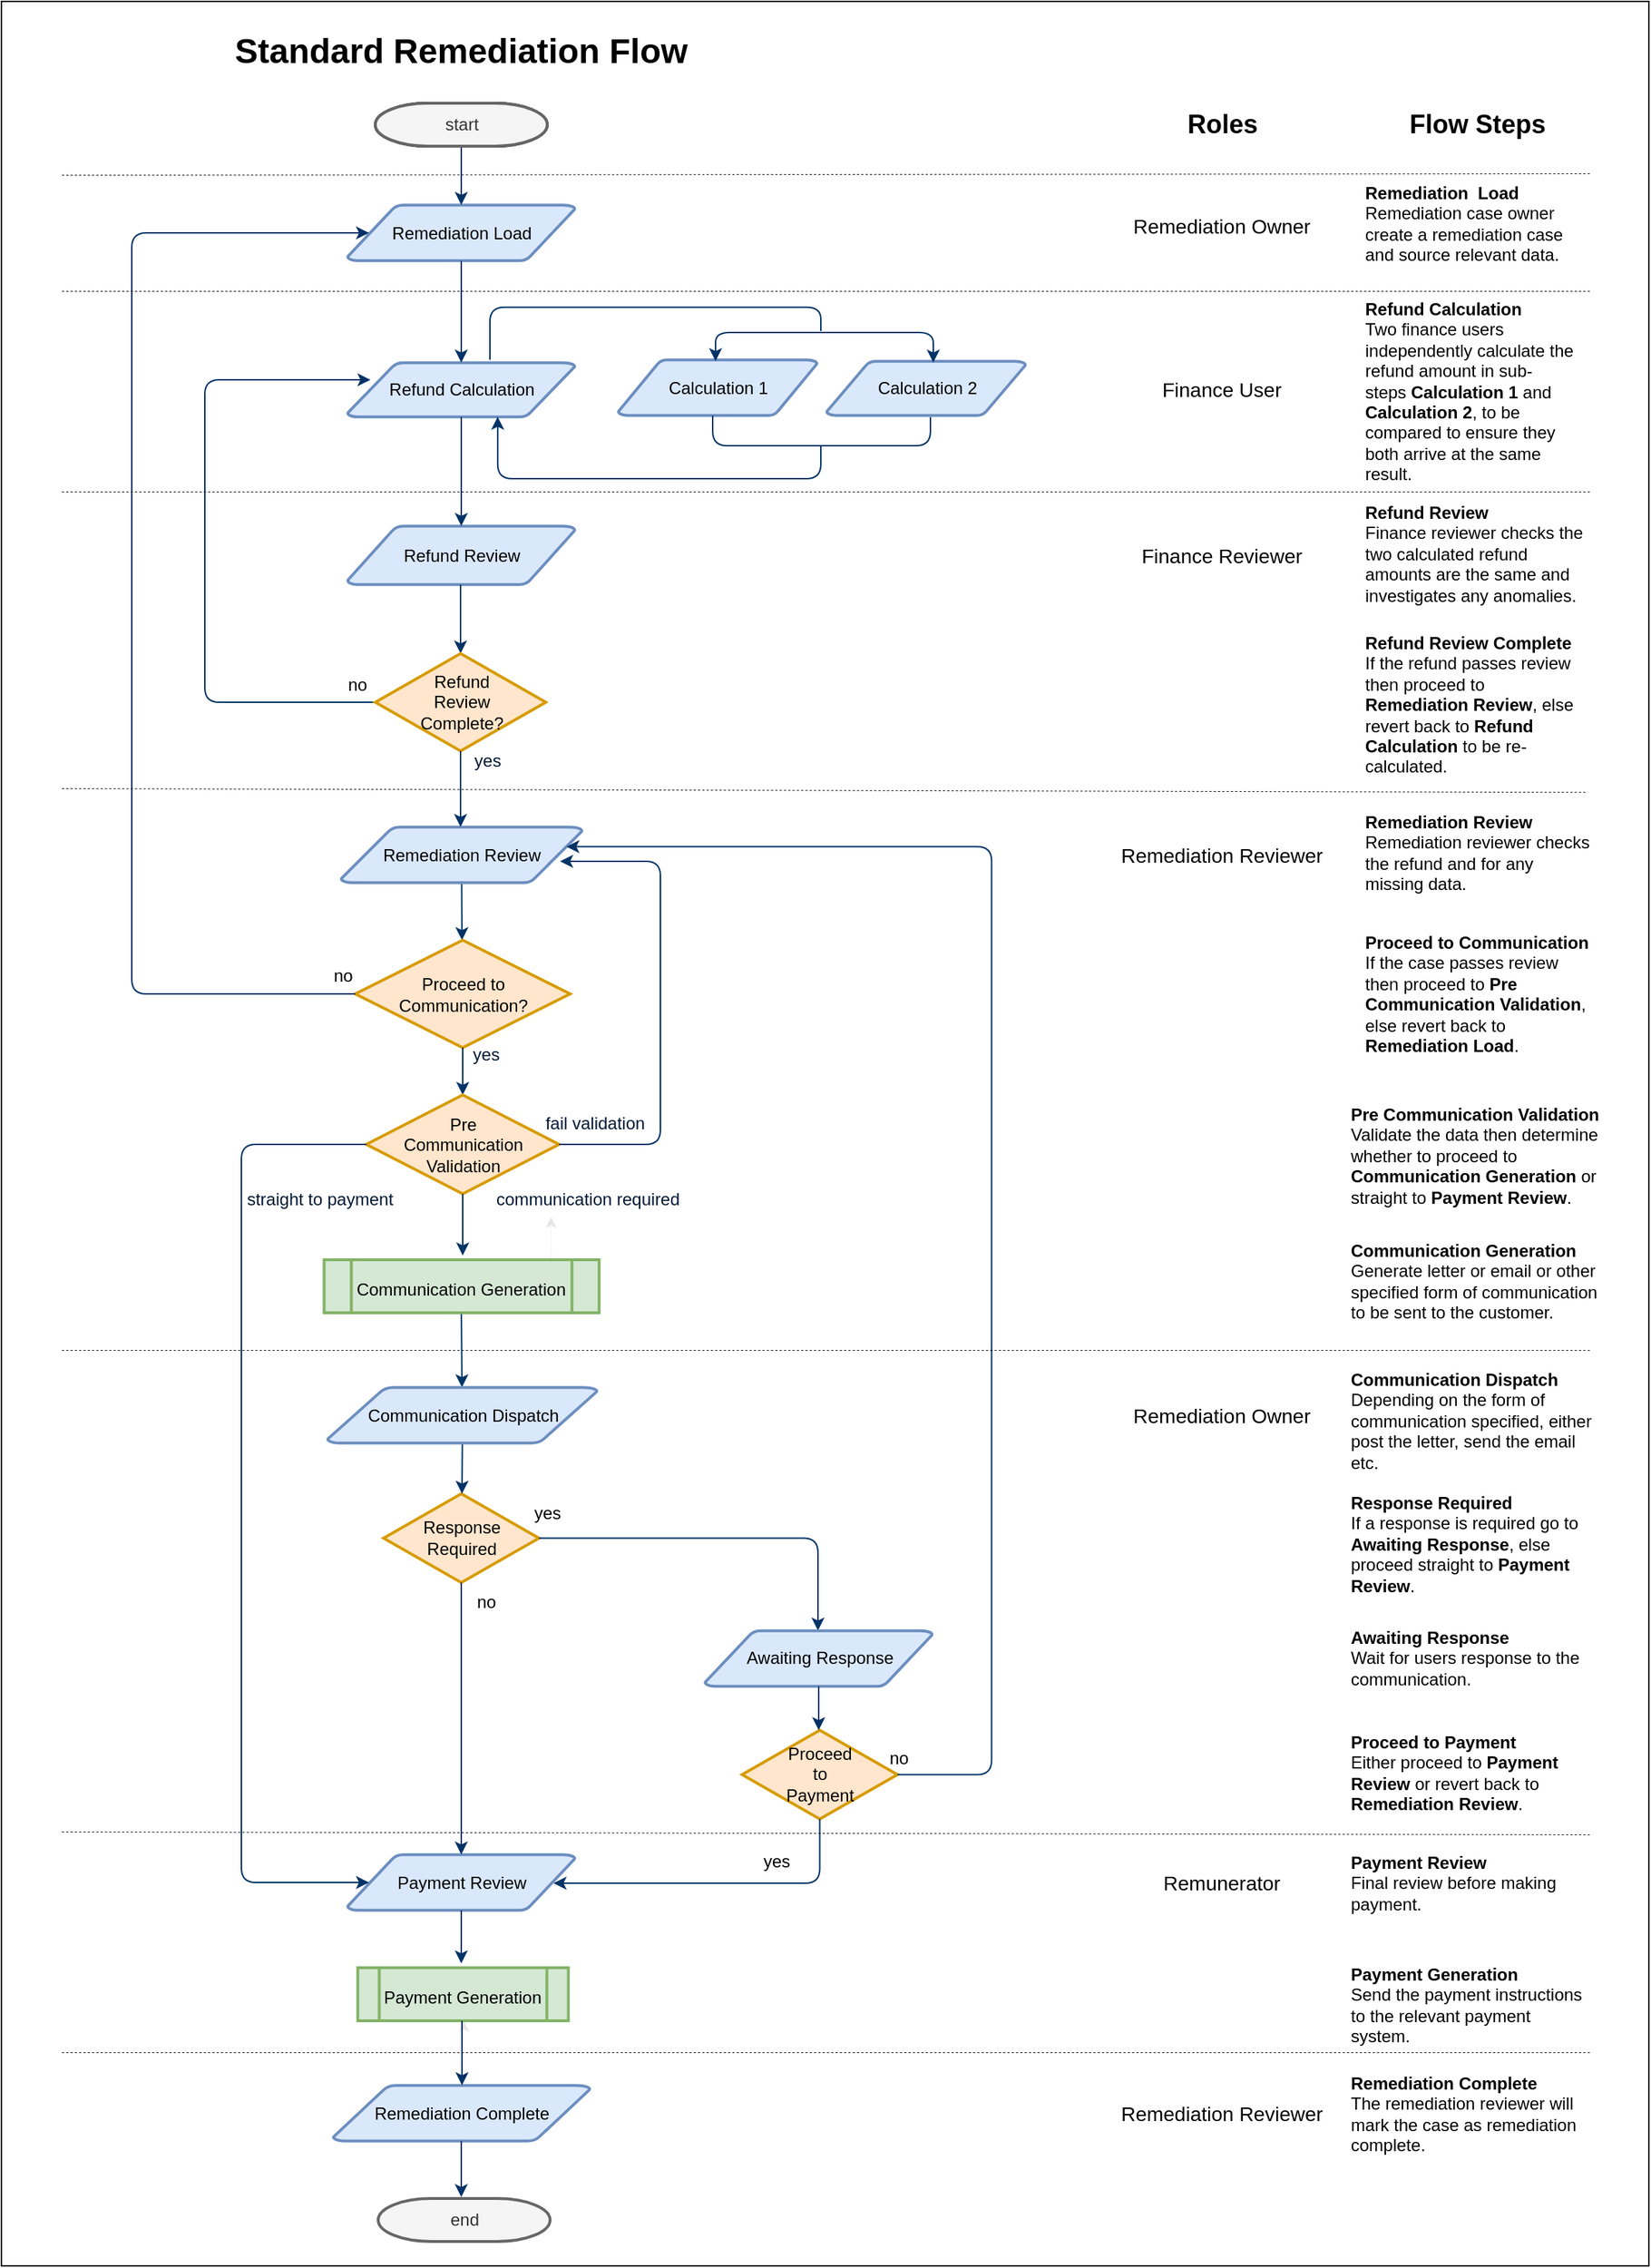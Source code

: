 <mxfile version="18.1.2" type="device"><diagram id="6a731a19-8d31-9384-78a2-239565b7b9f0" name="Page-1"><mxGraphModel dx="1247" dy="699" grid="1" gridSize="10" guides="1" tooltips="1" connect="1" arrows="1" fold="1" page="1" pageScale="1" pageWidth="1169" pageHeight="827" background="none" math="0" shadow="0"><root><mxCell id="0"/><mxCell id="1" parent="0"/><mxCell id="ip6nH6gP3TSkzvol2YIc-72" value="" style="rounded=0;whiteSpace=wrap;html=1;" vertex="1" parent="1"><mxGeometry x="10" y="10" width="1150" height="1580" as="geometry"/></mxCell><mxCell id="2" value="start" style="shape=mxgraph.flowchart.terminator;strokeWidth=2;gradientColor=none;gradientDirection=north;fontStyle=0;html=1;" parent="1" vertex="1"><mxGeometry x="271" y="81" width="120" height="30" as="geometry"/></mxCell><mxCell id="3" value="Remediation Load" style="shape=mxgraph.flowchart.data;strokeWidth=2;gradientDirection=north;fontStyle=0;html=1;fillColor=#dae8fc;strokeColor=#6c8ebf;" parent="1" vertex="1"><mxGeometry x="251.5" y="152" width="159" height="39" as="geometry"/></mxCell><mxCell id="4" value="Refund Calculation" style="shape=mxgraph.flowchart.data;strokeWidth=2;gradientDirection=north;fontStyle=0;html=1;fillColor=#dae8fc;strokeColor=#6c8ebf;" parent="1" vertex="1"><mxGeometry x="251.5" y="262" width="159" height="38" as="geometry"/></mxCell><mxCell id="7" style="fontStyle=1;strokeColor=#003366;strokeWidth=1;html=1;" parent="1" source="2" target="3" edge="1"><mxGeometry relative="1" as="geometry"/></mxCell><mxCell id="9" style="fontStyle=1;strokeColor=#003366;strokeWidth=1;html=1;exitX=0.5;exitY=1;exitDx=0;exitDy=0;exitPerimeter=0;" parent="1" source="3" target="4" edge="1"><mxGeometry relative="1" as="geometry"><mxPoint x="329.5" y="251" as="sourcePoint"/><mxPoint x="330" y="301" as="targetPoint"/></mxGeometry></mxCell><mxCell id="13" value="Refund Review" style="shape=mxgraph.flowchart.data;strokeWidth=2;gradientDirection=north;fontStyle=0;html=1;fillColor=#dae8fc;strokeColor=#6c8ebf;" parent="1" vertex="1"><mxGeometry x="251.5" y="376" width="159" height="41" as="geometry"/></mxCell><mxCell id="17" value="" style="edgeStyle=elbowEdgeStyle;elbow=horizontal;fontStyle=1;strokeColor=#003366;strokeWidth=1;html=1;" parent="1" source="4" target="13" edge="1"><mxGeometry x="11" y="53" width="100" height="100" as="geometry"><mxPoint x="11" y="153" as="sourcePoint"/><mxPoint x="111" y="53" as="targetPoint"/></mxGeometry></mxCell><mxCell id="21" value="" style="edgeStyle=elbowEdgeStyle;elbow=horizontal;fontStyle=1;strokeColor=#003366;strokeWidth=1;html=1;entryX=0.5;entryY=0;entryDx=0;entryDy=0;entryPerimeter=0;" parent="1" source="13" target="iM50HXTW-VpUCicbooZw-65" edge="1"><mxGeometry x="11" y="63" width="100" height="100" as="geometry"><mxPoint x="11" y="163" as="sourcePoint"/><mxPoint x="332" y="623" as="targetPoint"/></mxGeometry></mxCell><mxCell id="23" value="" style="edgeStyle=elbowEdgeStyle;elbow=horizontal;exitX=0.5;exitY=1;exitPerimeter=0;fontStyle=1;strokeColor=#003366;strokeWidth=1;html=1;exitDx=0;exitDy=0;entryX=0.5;entryY=0;entryDx=0;entryDy=0;entryPerimeter=0;" parent="1" source="iM50HXTW-VpUCicbooZw-66" target="iM50HXTW-VpUCicbooZw-68" edge="1"><mxGeometry x="10" y="-47" width="100" height="100" as="geometry"><mxPoint x="331" y="813" as="sourcePoint"/><mxPoint x="332" y="646" as="targetPoint"/><Array as="points"/></mxGeometry></mxCell><mxCell id="24" value="Response &lt;br&gt;Required" style="shape=mxgraph.flowchart.decision;strokeWidth=2;gradientDirection=north;fontStyle=0;html=1;fillColor=#ffe6cc;strokeColor=#d79b00;" parent="1" vertex="1"><mxGeometry x="276.75" y="1051.25" width="108.5" height="62" as="geometry"/></mxCell><mxCell id="27" value="yes" style="text;fontStyle=0;html=1;strokeColor=none;gradientColor=none;fillColor=none;strokeWidth=2;" parent="1" vertex="1"><mxGeometry x="380" y="1051.25" width="40" height="26" as="geometry"/></mxCell><mxCell id="40" value="end" style="shape=mxgraph.flowchart.terminator;strokeWidth=2;gradientDirection=north;fontStyle=0;html=1;fillColor=#f5f5f5;fontColor=#333333;strokeColor=#666666;" parent="1" vertex="1"><mxGeometry x="273" y="1543" width="120" height="30" as="geometry"/></mxCell><mxCell id="46" value="no" style="text;fontStyle=0;html=1;strokeColor=none;gradientColor=none;fillColor=none;strokeWidth=2;" parent="1" vertex="1"><mxGeometry x="340" y="1113.25" width="40" height="26" as="geometry"/></mxCell><mxCell id="54" value="" style="edgeStyle=elbowEdgeStyle;elbow=horizontal;exitX=0.5;exitY=1;entryX=0.095;entryY=0.5;entryPerimeter=0;fontStyle=1;strokeColor=#003366;strokeWidth=1;html=1;entryDx=0;entryDy=0;exitDx=0;exitDy=0;" parent="1" source="iM50HXTW-VpUCicbooZw-89" edge="1"><mxGeometry x="12" y="53" width="100" height="100" as="geometry"><mxPoint x="284" y="460.5" as="sourcePoint"/><mxPoint x="267.605" y="274" as="targetPoint"/><Array as="points"><mxPoint x="152" y="473"/><mxPoint x="132" y="1023"/></Array></mxGeometry></mxCell><mxCell id="iM50HXTW-VpUCicbooZw-56" value="" style="edgeStyle=elbowEdgeStyle;elbow=vertical;fontStyle=1;strokeColor=#003366;strokeWidth=1;html=1;endArrow=none;endFill=0;" parent="1" edge="1"><mxGeometry x="-214.37" y="-926.6" width="100" height="100" as="geometry"><mxPoint x="351" y="260" as="sourcePoint"/><mxPoint x="582" y="240" as="targetPoint"/><Array as="points"><mxPoint x="400.63" y="223.4"/><mxPoint x="410.63" y="213.4"/><mxPoint x="410.63" y="253.4"/><mxPoint x="610.63" y="233.4"/><mxPoint x="410.63" y="253.4"/><mxPoint x="610.63" y="223.4"/><mxPoint x="640.63" y="213.4"/><mxPoint x="550.63" y="203.4"/><mxPoint x="450.63" y="313.4"/><mxPoint x="450.63" y="243.4"/><mxPoint x="570.63" y="233.4"/><mxPoint x="550.63" y="283.4"/><mxPoint x="490.63" y="323.4"/><mxPoint x="450.63" y="273.4"/><mxPoint x="450.63" y="263.4"/><mxPoint x="490.63" y="243.4"/><mxPoint x="430.63" y="273.4"/><mxPoint x="450.63" y="223.4"/><mxPoint x="620.63" y="173.4"/></Array></mxGeometry></mxCell><mxCell id="iM50HXTW-VpUCicbooZw-57" value="Calculation 1" style="shape=mxgraph.flowchart.data;strokeWidth=2;gradientDirection=north;fontStyle=0;html=1;fillColor=#dae8fc;strokeColor=#6c8ebf;" parent="1" vertex="1"><mxGeometry x="440.5" y="260" width="139" height="39" as="geometry"/></mxCell><mxCell id="iM50HXTW-VpUCicbooZw-61" value="Calculation 2" style="shape=mxgraph.flowchart.data;strokeWidth=2;gradientDirection=north;fontStyle=0;html=1;fillColor=#dae8fc;strokeColor=#6c8ebf;" parent="1" vertex="1"><mxGeometry x="586" y="261" width="139" height="38" as="geometry"/></mxCell><mxCell id="iM50HXTW-VpUCicbooZw-62" value="" style="edgeStyle=elbowEdgeStyle;elbow=vertical;fontStyle=1;strokeColor=#003366;strokeWidth=1;html=1;startArrow=classic;endFill=1;" parent="1" edge="1"><mxGeometry x="188" y="-1209" width="100" height="100" as="geometry"><mxPoint x="660.5" y="262" as="sourcePoint"/><mxPoint x="508.5" y="261" as="targetPoint"/><Array as="points"><mxPoint x="610.5" y="241"/></Array></mxGeometry></mxCell><mxCell id="iM50HXTW-VpUCicbooZw-63" value="" style="edgeStyle=elbowEdgeStyle;elbow=vertical;fontStyle=1;strokeColor=#003366;strokeWidth=1;html=1;exitX=0.66;exitY=0.995;exitDx=0;exitDy=0;exitPerimeter=0;startArrow=classic;endArrow=none;endFill=0;" parent="1" source="4" edge="1"><mxGeometry x="-214.37" y="-845.6" width="100" height="100" as="geometry"><mxPoint x="350.997" y="336.0" as="sourcePoint"/><mxPoint x="582" y="320" as="targetPoint"/><Array as="points"><mxPoint x="481" y="343"/><mxPoint x="410.63" y="294.4"/><mxPoint x="410.63" y="334.4"/><mxPoint x="610.63" y="314.4"/><mxPoint x="410.63" y="334.4"/><mxPoint x="610.63" y="304.4"/><mxPoint x="640.63" y="294.4"/><mxPoint x="550.63" y="284.4"/><mxPoint x="450.63" y="394.4"/><mxPoint x="450.63" y="324.4"/><mxPoint x="570.63" y="314.4"/><mxPoint x="550.63" y="364.4"/><mxPoint x="490.63" y="404.4"/><mxPoint x="450.63" y="354.4"/><mxPoint x="450.63" y="344.4"/><mxPoint x="490.63" y="324.4"/><mxPoint x="430.63" y="354.4"/><mxPoint x="450.63" y="304.4"/><mxPoint x="620.63" y="254.4"/></Array></mxGeometry></mxCell><mxCell id="iM50HXTW-VpUCicbooZw-65" value="Refund&lt;br&gt;Review&lt;br&gt;Complete?" style="shape=mxgraph.flowchart.decision;strokeWidth=2;gradientDirection=north;fontStyle=0;html=1;fillColor=#ffe6cc;strokeColor=#d79b00;" parent="1" vertex="1"><mxGeometry x="271" y="465" width="119" height="68" as="geometry"/></mxCell><mxCell id="iM50HXTW-VpUCicbooZw-66" value="&lt;font style=&quot;font-size: 12px;&quot;&gt;Remediation&amp;nbsp;Review&lt;/font&gt;" style="shape=mxgraph.flowchart.data;strokeWidth=2;gradientDirection=north;fontStyle=0;html=1;fillColor=#dae8fc;strokeColor=#6c8ebf;" parent="1" vertex="1"><mxGeometry x="247" y="586" width="168.5" height="39" as="geometry"/></mxCell><mxCell id="iM50HXTW-VpUCicbooZw-67" value="" style="edgeStyle=elbowEdgeStyle;elbow=horizontal;fontStyle=1;strokeColor=#003366;strokeWidth=1;html=1;" parent="1" source="iM50HXTW-VpUCicbooZw-65" target="iM50HXTW-VpUCicbooZw-66" edge="1"><mxGeometry x="9" y="-148" width="100" height="100" as="geometry"><mxPoint x="330" y="712" as="sourcePoint"/><mxPoint x="330" y="772" as="targetPoint"/></mxGeometry></mxCell><mxCell id="iM50HXTW-VpUCicbooZw-68" value="Proceed to&lt;br&gt;Communication?" style="shape=mxgraph.flowchart.decision;strokeWidth=2;gradientDirection=north;fontStyle=0;html=1;fillColor=#ffe6cc;strokeColor=#d79b00;" parent="1" vertex="1"><mxGeometry x="257" y="665" width="150" height="75" as="geometry"/></mxCell><mxCell id="iM50HXTW-VpUCicbooZw-70" value="yes" style="text;fontColor=#001933;fontStyle=0;html=1;strokeColor=none;gradientColor=none;fillColor=none;strokeWidth=2;align=center;" parent="1" vertex="1"><mxGeometry x="329" y="526" width="40" height="26" as="geometry"/></mxCell><mxCell id="iM50HXTW-VpUCicbooZw-72" value="" style="edgeStyle=elbowEdgeStyle;elbow=horizontal;exitX=0.5;exitY=1;fontStyle=1;strokeColor=#003366;strokeWidth=1;html=1;exitDx=0;exitDy=0;exitPerimeter=0;entryX=0.5;entryY=0;entryDx=0;entryDy=0;entryPerimeter=0;" parent="1" target="iM50HXTW-VpUCicbooZw-115" edge="1"><mxGeometry x="7" y="130" width="100" height="100" as="geometry"><mxPoint x="332" y="740" as="sourcePoint"/><mxPoint x="332" y="780" as="targetPoint"/><Array as="points"/></mxGeometry></mxCell><mxCell id="iM50HXTW-VpUCicbooZw-73" value="yes" style="text;fontColor=#001933;fontStyle=0;html=1;strokeColor=none;gradientColor=none;fillColor=none;strokeWidth=2;align=center;" parent="1" vertex="1"><mxGeometry x="328" y="731" width="40" height="26" as="geometry"/></mxCell><mxCell id="iM50HXTW-VpUCicbooZw-76" value="" style="edgeStyle=elbowEdgeStyle;elbow=horizontal;exitX=0;exitY=0.5;exitPerimeter=0;entryX=0.095;entryY=0.5;entryPerimeter=0;fontStyle=1;strokeColor=#003366;strokeWidth=1;html=1;entryDx=0;entryDy=0;exitDx=0;exitDy=0;" parent="1" source="iM50HXTW-VpUCicbooZw-68" target="3" edge="1"><mxGeometry x="0.5" y="280" width="100" height="100" as="geometry"><mxPoint x="272.5" y="868.5" as="sourcePoint"/><mxPoint x="256.105" y="590" as="targetPoint"/><Array as="points"><mxPoint x="101" y="731"/><mxPoint x="120.5" y="1250"/></Array></mxGeometry></mxCell><mxCell id="iM50HXTW-VpUCicbooZw-77" value="no" style="text;fontStyle=0;html=1;strokeColor=none;gradientColor=none;fillColor=none;strokeWidth=2;" parent="1" vertex="1"><mxGeometry x="240" y="676" width="40" height="26" as="geometry"/></mxCell><mxCell id="iM50HXTW-VpUCicbooZw-81" value="" style="edgeStyle=elbowEdgeStyle;elbow=horizontal;fontStyle=1;strokeColor=#003366;strokeWidth=1;html=1;exitX=0.5;exitY=1;exitDx=0;exitDy=0;exitPerimeter=0;" parent="1" edge="1" source="iM50HXTW-VpUCicbooZw-128"><mxGeometry x="8.96" y="14.5" width="100" height="100" as="geometry"><mxPoint x="330.0" y="1017.901" as="sourcePoint"/><mxPoint x="330.96" y="1051.25" as="targetPoint"/><Array as="points"/></mxGeometry></mxCell><mxCell id="iM50HXTW-VpUCicbooZw-83" value="" style="edgeStyle=elbowEdgeStyle;elbow=horizontal;fontStyle=1;strokeColor=#003366;strokeWidth=1;html=1;exitX=0.492;exitY=0.843;exitDx=0;exitDy=0;exitPerimeter=0;entryX=0.5;entryY=0;entryDx=0;entryDy=0;entryPerimeter=0;" parent="1" target="iM50HXTW-VpUCicbooZw-128" edge="1"><mxGeometry x="11" y="22.25" width="100" height="100" as="geometry"><mxPoint x="331.04" y="923.72" as="sourcePoint"/><mxPoint x="332" y="965" as="targetPoint"/></mxGeometry></mxCell><mxCell id="iM50HXTW-VpUCicbooZw-87" value="" style="edgeStyle=elbowEdgeStyle;elbow=vertical;fontStyle=1;strokeColor=#003366;strokeWidth=1;html=1;startArrow=none;endFill=0;startFill=0;endArrow=none;" parent="1" edge="1"><mxGeometry x="186" y="-1171" width="100" height="100" as="geometry"><mxPoint x="658.5" y="300" as="sourcePoint"/><mxPoint x="506.5" y="299" as="targetPoint"/><Array as="points"><mxPoint x="578.5" y="320"/></Array></mxGeometry></mxCell><mxCell id="iM50HXTW-VpUCicbooZw-89" value="no" style="text;fontStyle=0;html=1;strokeColor=none;gradientColor=none;fillColor=none;strokeWidth=2;" parent="1" vertex="1"><mxGeometry x="250" y="473" width="40" height="26" as="geometry"/></mxCell><mxCell id="iM50HXTW-VpUCicbooZw-95" value="Proceed&lt;br&gt;to &lt;br&gt;Payment" style="shape=mxgraph.flowchart.decision;strokeWidth=2;gradientDirection=north;fontStyle=0;html=1;fillColor=#ffe6cc;strokeColor=#d79b00;" parent="1" vertex="1"><mxGeometry x="527" y="1216.25" width="108.5" height="62" as="geometry"/></mxCell><mxCell id="iM50HXTW-VpUCicbooZw-96" value="" style="edgeStyle=elbowEdgeStyle;elbow=horizontal;exitX=1;exitY=0.5;exitPerimeter=0;fontStyle=1;strokeColor=#003366;strokeWidth=1;html=1;endArrow=classic;endFill=1;entryX=0.5;entryY=0;entryDx=0;entryDy=0;entryPerimeter=0;" parent="1" source="24" target="iM50HXTW-VpUCicbooZw-97" edge="1"><mxGeometry x="11" y="281" width="100" height="100" as="geometry"><mxPoint x="385.25" y="1082.25" as="sourcePoint"/><mxPoint x="590" y="1070" as="targetPoint"/><Array as="points"><mxPoint x="580" y="1100"/></Array></mxGeometry></mxCell><mxCell id="iM50HXTW-VpUCicbooZw-97" value="Awaiting Response" style="shape=mxgraph.flowchart.data;strokeWidth=2;gradientDirection=north;fontStyle=0;html=1;fillColor=#dae8fc;strokeColor=#6c8ebf;" parent="1" vertex="1"><mxGeometry x="501" y="1146.75" width="159" height="39" as="geometry"/></mxCell><mxCell id="iM50HXTW-VpUCicbooZw-101" value="" style="edgeStyle=elbowEdgeStyle;elbow=horizontal;exitX=1;exitY=0.5;exitPerimeter=0;entryX=0.934;entryY=0.354;fontStyle=1;strokeColor=#003366;strokeWidth=1;html=1;entryDx=0;entryDy=0;exitDx=0;exitDy=0;entryPerimeter=0;" parent="1" source="iM50HXTW-VpUCicbooZw-95" edge="1" target="iM50HXTW-VpUCicbooZw-66"><mxGeometry x="391.2" y="852" width="100" height="100" as="geometry"><mxPoint x="663.2" y="1259.5" as="sourcePoint"/><mxPoint x="646.805" y="1073" as="targetPoint"/><Array as="points"><mxPoint x="701.2" y="1162.25"/><mxPoint x="511.2" y="1822"/></Array></mxGeometry></mxCell><mxCell id="iM50HXTW-VpUCicbooZw-146" value="" style="edgeStyle=elbowEdgeStyle;rounded=1;orthogonalLoop=1;jettySize=auto;html=1;dashed=1;dashPattern=1 1;fontSize=18;startArrow=none;startFill=0;endArrow=classic;endFill=1;strokeColor=#E6E6E6;strokeWidth=0.5;" parent="1" source="iM50HXTW-VpUCicbooZw-103" target="iM50HXTW-VpUCicbooZw-122" edge="1"><mxGeometry relative="1" as="geometry"/></mxCell><mxCell id="iM50HXTW-VpUCicbooZw-103" value="&lt;font style=&quot;font-size: 12px;&quot;&gt;Remediation&amp;nbsp;Complete&lt;/font&gt;" style="shape=mxgraph.flowchart.data;strokeWidth=2;gradientDirection=north;fontStyle=0;html=1;fillColor=#dae8fc;strokeColor=#6c8ebf;" parent="1" vertex="1"><mxGeometry x="241.5" y="1464" width="179.5" height="39" as="geometry"/></mxCell><mxCell id="iM50HXTW-VpUCicbooZw-105" value="Payment Review" style="shape=mxgraph.flowchart.data;strokeWidth=2;gradientDirection=north;fontStyle=0;html=1;fillColor=#dae8fc;strokeColor=#6c8ebf;" parent="1" vertex="1"><mxGeometry x="251.5" y="1303" width="159" height="39" as="geometry"/></mxCell><mxCell id="iM50HXTW-VpUCicbooZw-106" value="" style="edgeStyle=elbowEdgeStyle;elbow=vertical;exitX=0.5;exitY=1;exitPerimeter=0;fontStyle=1;strokeColor=#003366;strokeWidth=1;html=1;exitDx=0;exitDy=0;entryX=0.905;entryY=0.5;entryDx=0;entryDy=0;entryPerimeter=0;" parent="1" source="iM50HXTW-VpUCicbooZw-95" target="iM50HXTW-VpUCicbooZw-105" edge="1"><mxGeometry x="111" y="92" width="100" height="100" as="geometry"><mxPoint x="572.75" y="1296.25" as="sourcePoint"/><mxPoint x="471" y="1343" as="targetPoint"/><Array as="points"><mxPoint x="481" y="1323"/></Array></mxGeometry></mxCell><mxCell id="iM50HXTW-VpUCicbooZw-107" style="edgeStyle=elbowEdgeStyle;rounded=1;orthogonalLoop=1;jettySize=auto;html=1;entryX=0.5;entryY=0;entryDx=0;entryDy=0;entryPerimeter=0;startArrow=none;startFill=0;endArrow=classic;endFill=1;" parent="1" source="iM50HXTW-VpUCicbooZw-105" target="iM50HXTW-VpUCicbooZw-105" edge="1"><mxGeometry relative="1" as="geometry"/></mxCell><mxCell id="iM50HXTW-VpUCicbooZw-109" value="" style="edgeStyle=elbowEdgeStyle;elbow=horizontal;fontStyle=1;strokeColor=#003366;strokeWidth=1;html=1;exitX=0.5;exitY=1;exitDx=0;exitDy=0;exitPerimeter=0;entryX=0.5;entryY=0;entryDx=0;entryDy=0;entryPerimeter=0;" parent="1" source="24" target="iM50HXTW-VpUCicbooZw-105" edge="1"><mxGeometry x="9.96" y="135.85" width="100" height="100" as="geometry"><mxPoint x="331" y="1139.251" as="sourcePoint"/><mxPoint x="331" y="1201" as="targetPoint"/></mxGeometry></mxCell><mxCell id="iM50HXTW-VpUCicbooZw-110" value="" style="edgeStyle=elbowEdgeStyle;elbow=horizontal;fontStyle=1;strokeColor=#003366;strokeWidth=1;html=1;exitX=0.5;exitY=1;exitDx=0;exitDy=0;exitPerimeter=0;" parent="1" source="iM50HXTW-VpUCicbooZw-105" edge="1"><mxGeometry x="9.96" y="370.85" width="100" height="100" as="geometry"><mxPoint x="331" y="1348.25" as="sourcePoint"/><mxPoint x="331" y="1379" as="targetPoint"/></mxGeometry></mxCell><mxCell id="iM50HXTW-VpUCicbooZw-111" value="" style="edgeStyle=elbowEdgeStyle;elbow=horizontal;fontStyle=1;strokeColor=#003366;strokeWidth=1;html=1;" parent="1" source="iM50HXTW-VpUCicbooZw-103" edge="1"><mxGeometry x="9.96" y="533.85" width="100" height="100" as="geometry"><mxPoint x="331" y="1505" as="sourcePoint"/><mxPoint x="331" y="1542" as="targetPoint"/></mxGeometry></mxCell><mxCell id="iM50HXTW-VpUCicbooZw-114" value="Standard Remediation Flow" style="text;html=1;strokeColor=none;fillColor=none;align=center;verticalAlign=middle;whiteSpace=wrap;rounded=0;fontSize=24;fontStyle=1" parent="1" vertex="1"><mxGeometry x="153.25" y="30" width="355.5" height="30" as="geometry"/></mxCell><mxCell id="iM50HXTW-VpUCicbooZw-115" value="Pre&lt;br&gt;Communication&lt;br&gt;Validation" style="shape=mxgraph.flowchart.decision;strokeWidth=2;gradientDirection=north;fontStyle=0;html=1;fillColor=#ffe6cc;strokeColor=#d79b00;" parent="1" vertex="1"><mxGeometry x="264.75" y="773" width="134.5" height="69" as="geometry"/></mxCell><mxCell id="iM50HXTW-VpUCicbooZw-116" value="" style="edgeStyle=elbowEdgeStyle;elbow=horizontal;exitX=0.5;exitY=1;exitPerimeter=0;fontStyle=1;strokeColor=#003366;strokeWidth=1;html=1;exitDx=0;exitDy=0;" parent="1" source="iM50HXTW-VpUCicbooZw-115" edge="1"><mxGeometry x="10" y="176" width="100" height="100" as="geometry"><mxPoint x="331" y="848" as="sourcePoint"/><mxPoint x="332" y="885" as="targetPoint"/><Array as="points"/></mxGeometry></mxCell><mxCell id="iM50HXTW-VpUCicbooZw-117" value="" style="edgeStyle=elbowEdgeStyle;elbow=horizontal;exitX=1;exitY=0.5;exitPerimeter=0;fontStyle=1;strokeColor=#003366;strokeWidth=1;html=1;exitDx=0;exitDy=0;" parent="1" source="iM50HXTW-VpUCicbooZw-115" edge="1"><mxGeometry x="150.2" y="501" width="100" height="100" as="geometry"><mxPoint x="386" y="804.25" as="sourcePoint"/><mxPoint x="400" y="610" as="targetPoint"/><Array as="points"><mxPoint x="470" y="710"/><mxPoint x="461" y="613"/><mxPoint x="460.2" y="811.25"/><mxPoint x="270.2" y="1471"/></Array></mxGeometry></mxCell><mxCell id="iM50HXTW-VpUCicbooZw-118" value="communication required" style="text;fontColor=#001933;fontStyle=0;html=1;strokeColor=none;gradientColor=none;fillColor=none;strokeWidth=2;align=center;" parent="1" vertex="1"><mxGeometry x="360" y="832" width="117" height="26" as="geometry"/></mxCell><mxCell id="iM50HXTW-VpUCicbooZw-119" value="fail validation" style="text;fontColor=#001933;fontStyle=0;html=1;strokeColor=none;gradientColor=none;fillColor=none;strokeWidth=2;align=center;" parent="1" vertex="1"><mxGeometry x="404" y="779" width="40" height="26" as="geometry"/></mxCell><mxCell id="iM50HXTW-VpUCicbooZw-139" value="" style="edgeStyle=elbowEdgeStyle;rounded=1;orthogonalLoop=1;jettySize=auto;html=1;dashed=1;dashPattern=1 1;fontSize=18;startArrow=none;startFill=0;endArrow=classic;endFill=1;strokeColor=#E6E6E6;strokeWidth=0.5;" parent="1" source="iM50HXTW-VpUCicbooZw-120" target="iM50HXTW-VpUCicbooZw-118" edge="1"><mxGeometry relative="1" as="geometry"/></mxCell><mxCell id="iM50HXTW-VpUCicbooZw-120" value="&lt;span style=&quot;font-size: 12px&quot;&gt;Communication Generation&lt;/span&gt;" style="shape=process;whiteSpace=wrap;html=1;backgroundOutline=1;fontSize=18;strokeWidth=2;fillColor=#d5e8d4;strokeColor=#82b366;" parent="1" vertex="1"><mxGeometry x="235.25" y="888" width="192" height="37" as="geometry"/></mxCell><mxCell id="iM50HXTW-VpUCicbooZw-122" value="&lt;span style=&quot;font-size: 12px&quot;&gt;Payment Generation&lt;/span&gt;" style="shape=process;whiteSpace=wrap;html=1;backgroundOutline=1;fontSize=18;strokeWidth=2;fillColor=#d5e8d4;strokeColor=#82b366;" parent="1" vertex="1"><mxGeometry x="258.75" y="1382" width="147" height="37" as="geometry"/></mxCell><mxCell id="iM50HXTW-VpUCicbooZw-124" value="start" style="shape=mxgraph.flowchart.terminator;strokeWidth=2;gradientDirection=north;fontStyle=0;html=1;fillColor=#f5f5f5;fontColor=#333333;strokeColor=#666666;" parent="1" vertex="1"><mxGeometry x="271" y="81" width="120" height="30" as="geometry"/></mxCell><mxCell id="iM50HXTW-VpUCicbooZw-128" value="&lt;span&gt;Communication Dispatch&lt;/span&gt;" style="shape=mxgraph.flowchart.data;strokeWidth=2;gradientDirection=north;fontStyle=0;html=1;fillColor=#dae8fc;strokeColor=#6c8ebf;" parent="1" vertex="1"><mxGeometry x="237.5" y="977" width="188.5" height="39" as="geometry"/></mxCell><mxCell id="iM50HXTW-VpUCicbooZw-129" value="" style="edgeStyle=elbowEdgeStyle;elbow=horizontal;fontStyle=1;strokeColor=#003366;strokeWidth=1;html=1;entryX=0.5;entryY=0;entryDx=0;entryDy=0;entryPerimeter=0;" parent="1" source="iM50HXTW-VpUCicbooZw-122" target="iM50HXTW-VpUCicbooZw-103" edge="1"><mxGeometry x="10.96" y="442.85" width="100" height="100" as="geometry"><mxPoint x="332" y="1422" as="sourcePoint"/><mxPoint x="332" y="1451" as="targetPoint"/></mxGeometry></mxCell><mxCell id="iM50HXTW-VpUCicbooZw-130" value="yes" style="text;fontStyle=0;html=1;strokeColor=none;gradientColor=none;fillColor=none;strokeWidth=2;" parent="1" vertex="1"><mxGeometry x="540" y="1294.25" width="40" height="26" as="geometry"/></mxCell><mxCell id="iM50HXTW-VpUCicbooZw-132" value="no" style="text;fontStyle=0;html=1;strokeColor=none;gradientColor=none;fillColor=none;strokeWidth=2;" parent="1" vertex="1"><mxGeometry x="628" y="1222.25" width="40" height="26" as="geometry"/></mxCell><mxCell id="iM50HXTW-VpUCicbooZw-134" value="" style="endArrow=none;dashed=1;html=1;rounded=1;fontSize=18;strokeWidth=0.5;" parent="1" edge="1"><mxGeometry width="50" height="50" relative="1" as="geometry"><mxPoint x="52" y="131" as="sourcePoint"/><mxPoint x="1120" y="130" as="targetPoint"/></mxGeometry></mxCell><mxCell id="iM50HXTW-VpUCicbooZw-135" value="" style="endArrow=none;dashed=1;html=1;rounded=1;fontSize=18;strokeWidth=0.5;" parent="1" edge="1"><mxGeometry width="50" height="50" relative="1" as="geometry"><mxPoint x="52" y="212" as="sourcePoint"/><mxPoint x="1120" y="212" as="targetPoint"/></mxGeometry></mxCell><mxCell id="iM50HXTW-VpUCicbooZw-136" value="" style="endArrow=none;dashed=1;html=1;rounded=1;fontSize=18;strokeWidth=0.5;" parent="1" edge="1"><mxGeometry width="50" height="50" relative="1" as="geometry"><mxPoint x="52" y="352" as="sourcePoint"/><mxPoint x="1120" y="352" as="targetPoint"/></mxGeometry></mxCell><mxCell id="iM50HXTW-VpUCicbooZw-137" value="" style="endArrow=none;dashed=1;html=1;rounded=1;fontSize=18;strokeWidth=0.5;entryX=0.982;entryY=1.074;entryDx=0;entryDy=0;entryPerimeter=0;" parent="1" edge="1" target="Y-YEQ9m7-LKktZuaxa1B-57"><mxGeometry width="50" height="50" relative="1" as="geometry"><mxPoint x="52" y="559" as="sourcePoint"/><mxPoint x="1120" y="565" as="targetPoint"/></mxGeometry></mxCell><mxCell id="iM50HXTW-VpUCicbooZw-138" value="" style="endArrow=none;dashed=1;html=1;rounded=1;fontSize=18;strokeWidth=0.5;" parent="1" edge="1"><mxGeometry width="50" height="50" relative="1" as="geometry"><mxPoint x="52" y="951" as="sourcePoint"/><mxPoint x="1120" y="951" as="targetPoint"/></mxGeometry></mxCell><mxCell id="iM50HXTW-VpUCicbooZw-140" value="" style="endArrow=none;dashed=1;html=1;rounded=1;fontSize=18;strokeWidth=0.5;" parent="1" edge="1"><mxGeometry width="50" height="50" relative="1" as="geometry"><mxPoint x="52" y="1287" as="sourcePoint"/><mxPoint x="1120" y="1289" as="targetPoint"/></mxGeometry></mxCell><mxCell id="iM50HXTW-VpUCicbooZw-147" value="" style="endArrow=none;dashed=1;html=1;rounded=1;fontSize=18;strokeWidth=0.5;" parent="1" edge="1"><mxGeometry width="50" height="50" relative="1" as="geometry"><mxPoint x="52" y="1441" as="sourcePoint"/><mxPoint x="1120" y="1441" as="targetPoint"/></mxGeometry></mxCell><mxCell id="iM50HXTW-VpUCicbooZw-148" value="Roles" style="text;strokeColor=none;fillColor=none;html=1;fontSize=18;fontStyle=1;verticalAlign=middle;align=center;" parent="1" vertex="1"><mxGeometry x="812" y="76" width="100" height="40" as="geometry"/></mxCell><mxCell id="iM50HXTW-VpUCicbooZw-149" value="Remediation Owner" style="text;html=1;strokeColor=none;fillColor=none;align=center;verticalAlign=middle;whiteSpace=wrap;rounded=0;fontSize=14;" parent="1" vertex="1"><mxGeometry x="797" y="152" width="130" height="30" as="geometry"/></mxCell><mxCell id="iM50HXTW-VpUCicbooZw-150" value="Finance User" style="text;html=1;strokeColor=none;fillColor=none;align=center;verticalAlign=middle;whiteSpace=wrap;rounded=0;fontSize=14;" parent="1" vertex="1"><mxGeometry x="802" y="266" width="120" height="30" as="geometry"/></mxCell><mxCell id="iM50HXTW-VpUCicbooZw-151" value="Finance Reviewer" style="text;html=1;strokeColor=none;fillColor=none;align=center;verticalAlign=middle;whiteSpace=wrap;rounded=0;fontSize=14;" parent="1" vertex="1"><mxGeometry x="802" y="381.5" width="120" height="30" as="geometry"/></mxCell><mxCell id="iM50HXTW-VpUCicbooZw-153" value="Remediation&amp;nbsp;Reviewer" style="text;html=1;strokeColor=none;fillColor=none;align=center;verticalAlign=middle;whiteSpace=wrap;rounded=0;fontSize=14;" parent="1" vertex="1"><mxGeometry x="792" y="1468.5" width="140" height="30" as="geometry"/></mxCell><mxCell id="iM50HXTW-VpUCicbooZw-154" value="Remediation&amp;nbsp;Owner" style="text;html=1;strokeColor=none;fillColor=none;align=center;verticalAlign=middle;whiteSpace=wrap;rounded=0;fontSize=14;" parent="1" vertex="1"><mxGeometry x="802" y="981.5" width="120" height="30" as="geometry"/></mxCell><mxCell id="iM50HXTW-VpUCicbooZw-155" value="Remunerator" style="text;html=1;strokeColor=none;fillColor=none;align=center;verticalAlign=middle;whiteSpace=wrap;rounded=0;fontSize=14;" parent="1" vertex="1"><mxGeometry x="792" y="1307.5" width="140" height="30" as="geometry"/></mxCell><mxCell id="iM50HXTW-VpUCicbooZw-156" value="Remediation Reviewer" style="text;html=1;strokeColor=none;fillColor=none;align=center;verticalAlign=middle;whiteSpace=wrap;rounded=0;fontSize=14;" parent="1" vertex="1"><mxGeometry x="782" y="590.5" width="160" height="30" as="geometry"/></mxCell><mxCell id="Y-YEQ9m7-LKktZuaxa1B-54" value="&lt;b&gt;Remediation&amp;nbsp; Load&lt;/b&gt;&lt;br&gt;Remediation&amp;nbsp;case owner create a remediation case and source relevant data." style="text;html=1;strokeColor=none;fillColor=none;align=left;verticalAlign=top;whiteSpace=wrap;rounded=0;" parent="1" vertex="1"><mxGeometry x="960" y="130.38" width="160" height="73.25" as="geometry"/></mxCell><mxCell id="Y-YEQ9m7-LKktZuaxa1B-55" value="&lt;b&gt;Refund Calculation&lt;/b&gt;&lt;br&gt;Two finance users independently calculate the refund amount in sub-steps&amp;nbsp;&lt;b&gt;Calculation 1&lt;/b&gt; and &lt;b&gt;Calculation 2&lt;/b&gt;, to be compared to ensure they both arrive at the same result." style="text;html=1;strokeColor=none;fillColor=none;align=left;verticalAlign=top;whiteSpace=wrap;rounded=0;" parent="1" vertex="1"><mxGeometry x="960" y="210.54" width="160" height="137.91" as="geometry"/></mxCell><mxCell id="Y-YEQ9m7-LKktZuaxa1B-56" value="&lt;b&gt;Refund Review&lt;/b&gt;&lt;br&gt;Finance reviewer checks the two calculated refund amounts are the same and investigates any anomalies." style="text;html=1;strokeColor=none;fillColor=none;align=left;verticalAlign=top;whiteSpace=wrap;rounded=0;" parent="1" vertex="1"><mxGeometry x="960" y="353.37" width="160" height="86.25" as="geometry"/></mxCell><mxCell id="Y-YEQ9m7-LKktZuaxa1B-57" value="&lt;b&gt;Refund Review Complete&lt;/b&gt;&lt;br&gt;If the refund passes review then proceed to &lt;b&gt;Remediation Review&lt;/b&gt;, else revert back to &lt;b&gt;Refund Calculation&lt;/b&gt; to be re-calculated." style="text;html=1;strokeColor=none;fillColor=none;align=left;verticalAlign=top;whiteSpace=wrap;rounded=0;" parent="1" vertex="1"><mxGeometry x="960" y="444.43" width="160" height="109.13" as="geometry"/></mxCell><mxCell id="Y-YEQ9m7-LKktZuaxa1B-58" value="Flow Steps" style="text;strokeColor=none;fillColor=none;html=1;fontSize=18;fontStyle=1;verticalAlign=middle;align=center;" parent="1" vertex="1"><mxGeometry x="990" y="76" width="100" height="40" as="geometry"/></mxCell><mxCell id="ip6nH6gP3TSkzvol2YIc-54" value="&lt;b&gt;Remediation Review&lt;/b&gt;&lt;br&gt;Remediation reviewer checks the refund and for any missing data." style="text;html=1;strokeColor=none;fillColor=none;align=left;verticalAlign=top;whiteSpace=wrap;rounded=0;" vertex="1" parent="1"><mxGeometry x="960" y="569.19" width="160" height="72.62" as="geometry"/></mxCell><mxCell id="ip6nH6gP3TSkzvol2YIc-55" value="&lt;b&gt;Proceed to Communication&lt;/b&gt;&lt;br&gt;If the case passes review then proceed to &lt;b&gt;Pre Communication Validation&lt;/b&gt;, else revert back to &lt;b&gt;Remediation Load&lt;/b&gt;." style="text;html=1;strokeColor=none;fillColor=none;align=left;verticalAlign=top;whiteSpace=wrap;rounded=0;" vertex="1" parent="1"><mxGeometry x="960" y="652.5" width="160" height="100" as="geometry"/></mxCell><mxCell id="ip6nH6gP3TSkzvol2YIc-56" value="&lt;b&gt;Pre Communication Validation&lt;br&gt;&lt;/b&gt;Validate the data then determine whether to proceed to&lt;b&gt; Communication Generation&lt;/b&gt; or straight to &lt;b&gt;Payment Review&lt;/b&gt;." style="text;html=1;strokeColor=none;fillColor=none;align=left;verticalAlign=top;whiteSpace=wrap;rounded=0;" vertex="1" parent="1"><mxGeometry x="950" y="773" width="180" height="100" as="geometry"/></mxCell><mxCell id="ip6nH6gP3TSkzvol2YIc-57" value="" style="edgeStyle=elbowEdgeStyle;elbow=horizontal;exitX=0.095;exitY=0.5;exitPerimeter=0;entryX=0;entryY=0.5;entryPerimeter=0;fontStyle=1;strokeColor=#003366;strokeWidth=1;html=1;entryDx=0;entryDy=0;exitDx=0;exitDy=0;endArrow=none;endFill=0;startArrow=classic;startFill=1;" edge="1" parent="1" source="iM50HXTW-VpUCicbooZw-105" target="iM50HXTW-VpUCicbooZw-115"><mxGeometry x="7.71" y="920" width="100" height="100" as="geometry"><mxPoint x="256.76" y="1226.5" as="sourcePoint"/><mxPoint x="257.003" y="1024.5" as="targetPoint"/><Array as="points"><mxPoint x="177.51" y="1139"/><mxPoint x="317.71" y="1230.25"/><mxPoint x="127.71" y="1890"/></Array></mxGeometry></mxCell><mxCell id="ip6nH6gP3TSkzvol2YIc-58" value="straight to payment" style="text;fontColor=#001933;fontStyle=0;html=1;strokeColor=none;gradientColor=none;fillColor=none;strokeWidth=2;align=center;" vertex="1" parent="1"><mxGeometry x="173" y="832" width="117" height="26" as="geometry"/></mxCell><mxCell id="ip6nH6gP3TSkzvol2YIc-59" value="&lt;b&gt;Communication Generation&lt;br&gt;&lt;/b&gt;Generate letter or email or other specified form of communication to be sent to the customer." style="text;html=1;strokeColor=none;fillColor=none;align=left;verticalAlign=top;whiteSpace=wrap;rounded=0;" vertex="1" parent="1"><mxGeometry x="950" y="868" width="180" height="77" as="geometry"/></mxCell><mxCell id="ip6nH6gP3TSkzvol2YIc-60" value="&lt;b&gt;Communication Dispatch&lt;br&gt;&lt;/b&gt;Depending on the form of communication specified, either post the letter, send the email etc." style="text;html=1;strokeColor=none;fillColor=none;align=left;verticalAlign=top;whiteSpace=wrap;rounded=0;" vertex="1" parent="1"><mxGeometry x="950" y="958" width="180" height="77" as="geometry"/></mxCell><mxCell id="ip6nH6gP3TSkzvol2YIc-61" value="&lt;b&gt;Response Required&lt;br&gt;&lt;/b&gt;If a response is required go to &lt;b&gt;Awaiting Response&lt;/b&gt;, else proceed straight to &lt;b&gt;Payment Review&lt;/b&gt;." style="text;html=1;strokeColor=none;fillColor=none;align=left;verticalAlign=top;whiteSpace=wrap;rounded=0;" vertex="1" parent="1"><mxGeometry x="950" y="1043.75" width="180" height="77" as="geometry"/></mxCell><mxCell id="ip6nH6gP3TSkzvol2YIc-62" value="&lt;b&gt;Awaiting Response&lt;br&gt;&lt;/b&gt;Wait for users response to the communication." style="text;html=1;strokeColor=none;fillColor=none;align=left;verticalAlign=top;whiteSpace=wrap;rounded=0;" vertex="1" parent="1"><mxGeometry x="950" y="1137.62" width="180" height="57.25" as="geometry"/></mxCell><mxCell id="ip6nH6gP3TSkzvol2YIc-65" value="&lt;b&gt;Proceed to Payment&lt;br&gt;&lt;/b&gt;Either proceed to &lt;b&gt;Payment Review&lt;/b&gt; or revert back to &lt;b&gt;Remediation Review&lt;/b&gt;." style="text;html=1;strokeColor=none;fillColor=none;align=left;verticalAlign=top;whiteSpace=wrap;rounded=0;" vertex="1" parent="1"><mxGeometry x="950" y="1210.56" width="180" height="73.38" as="geometry"/></mxCell><mxCell id="ip6nH6gP3TSkzvol2YIc-66" value="" style="edgeStyle=elbowEdgeStyle;elbow=horizontal;fontStyle=1;strokeColor=#003366;strokeWidth=1;html=1;exitX=0.5;exitY=1;exitDx=0;exitDy=0;exitPerimeter=0;" edge="1" parent="1" source="iM50HXTW-VpUCicbooZw-97" target="iM50HXTW-VpUCicbooZw-95"><mxGeometry x="263.96" y="195.5" width="100" height="100" as="geometry"><mxPoint x="586.75" y="1197" as="sourcePoint"/><mxPoint x="583" y="1220" as="targetPoint"/><Array as="points"/></mxGeometry></mxCell><mxCell id="ip6nH6gP3TSkzvol2YIc-69" value="&lt;b&gt;Payment Review&lt;/b&gt;&lt;br&gt;Final review before making payment." style="text;html=1;strokeColor=none;fillColor=none;align=left;verticalAlign=top;whiteSpace=wrap;rounded=0;" vertex="1" parent="1"><mxGeometry x="950" y="1295.41" width="180" height="54.19" as="geometry"/></mxCell><mxCell id="ip6nH6gP3TSkzvol2YIc-70" value="&lt;b&gt;Payment Generation&lt;/b&gt;&lt;br&gt;Send the payment instructions to the relevant payment system." style="text;html=1;strokeColor=none;fillColor=none;align=left;verticalAlign=top;whiteSpace=wrap;rounded=0;" vertex="1" parent="1"><mxGeometry x="950" y="1373.41" width="170" height="54.19" as="geometry"/></mxCell><mxCell id="ip6nH6gP3TSkzvol2YIc-71" value="&lt;b&gt;Remediation Complete&lt;/b&gt;&lt;br&gt;The remediation reviewer will mark the case as remediation complete." style="text;html=1;strokeColor=none;fillColor=none;align=left;verticalAlign=top;whiteSpace=wrap;rounded=0;" vertex="1" parent="1"><mxGeometry x="950" y="1449.2" width="180" height="68.59" as="geometry"/></mxCell></root></mxGraphModel></diagram></mxfile>